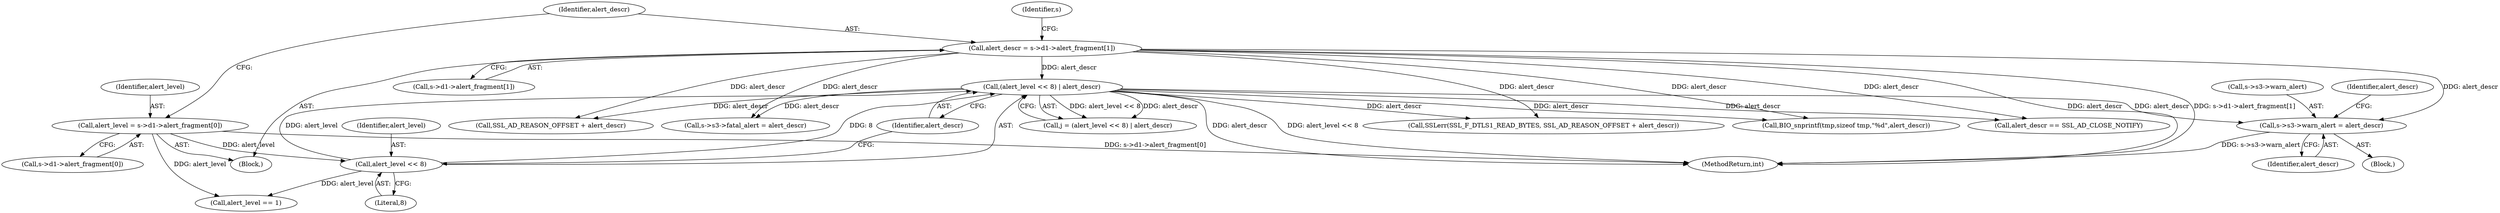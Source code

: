 digraph "0_openssl_103b171d8fc282ef435f8de9afbf7782e312961f_3@pointer" {
"1001121" [label="(Call,s->s3->warn_alert = alert_descr)"];
"1001037" [label="(Call,alert_descr = s->d1->alert_fragment[1])"];
"1001107" [label="(Call,(alert_level << 8) | alert_descr)"];
"1001108" [label="(Call,alert_level << 8)"];
"1001027" [label="(Call,alert_level = s->d1->alert_fragment[0])"];
"1001037" [label="(Call,alert_descr = s->d1->alert_fragment[1])"];
"1001039" [label="(Call,s->d1->alert_fragment[1])"];
"1001107" [label="(Call,(alert_level << 8) | alert_descr)"];
"1001238" [label="(Call,SSL_AD_REASON_OFFSET + alert_descr)"];
"1001028" [label="(Identifier,alert_level)"];
"1001025" [label="(Block,)"];
"1001111" [label="(Identifier,alert_descr)"];
"1001038" [label="(Identifier,alert_descr)"];
"1001236" [label="(Call,SSLerr(SSL_F_DTLS1_READ_BYTES, SSL_AD_REASON_OFFSET + alert_descr))"];
"1001122" [label="(Call,s->s3->warn_alert)"];
"1001027" [label="(Call,alert_level = s->d1->alert_fragment[0])"];
"1001127" [label="(Identifier,alert_descr)"];
"1001241" [label="(Call,BIO_snprintf(tmp,sizeof tmp,\"%d\",alert_descr))"];
"1001697" [label="(MethodReturn,int)"];
"1001121" [label="(Call,s->s3->warn_alert = alert_descr)"];
"1001120" [label="(Block,)"];
"1001108" [label="(Call,alert_level << 8)"];
"1001129" [label="(Call,alert_descr == SSL_AD_CLOSE_NOTIFY)"];
"1001110" [label="(Literal,8)"];
"1001049" [label="(Identifier,s)"];
"1001029" [label="(Call,s->d1->alert_fragment[0])"];
"1001117" [label="(Call,alert_level == 1)"];
"1001109" [label="(Identifier,alert_level)"];
"1001105" [label="(Call,j = (alert_level << 8) | alert_descr)"];
"1001130" [label="(Identifier,alert_descr)"];
"1001229" [label="(Call,s->s3->fatal_alert = alert_descr)"];
"1001121" -> "1001120"  [label="AST: "];
"1001121" -> "1001127"  [label="CFG: "];
"1001122" -> "1001121"  [label="AST: "];
"1001127" -> "1001121"  [label="AST: "];
"1001130" -> "1001121"  [label="CFG: "];
"1001121" -> "1001697"  [label="DDG: s->s3->warn_alert"];
"1001037" -> "1001121"  [label="DDG: alert_descr"];
"1001107" -> "1001121"  [label="DDG: alert_descr"];
"1001037" -> "1001025"  [label="AST: "];
"1001037" -> "1001039"  [label="CFG: "];
"1001038" -> "1001037"  [label="AST: "];
"1001039" -> "1001037"  [label="AST: "];
"1001049" -> "1001037"  [label="CFG: "];
"1001037" -> "1001697"  [label="DDG: alert_descr"];
"1001037" -> "1001697"  [label="DDG: s->d1->alert_fragment[1]"];
"1001037" -> "1001107"  [label="DDG: alert_descr"];
"1001037" -> "1001129"  [label="DDG: alert_descr"];
"1001037" -> "1001229"  [label="DDG: alert_descr"];
"1001037" -> "1001236"  [label="DDG: alert_descr"];
"1001037" -> "1001238"  [label="DDG: alert_descr"];
"1001037" -> "1001241"  [label="DDG: alert_descr"];
"1001107" -> "1001105"  [label="AST: "];
"1001107" -> "1001111"  [label="CFG: "];
"1001108" -> "1001107"  [label="AST: "];
"1001111" -> "1001107"  [label="AST: "];
"1001105" -> "1001107"  [label="CFG: "];
"1001107" -> "1001697"  [label="DDG: alert_level << 8"];
"1001107" -> "1001697"  [label="DDG: alert_descr"];
"1001107" -> "1001105"  [label="DDG: alert_level << 8"];
"1001107" -> "1001105"  [label="DDG: alert_descr"];
"1001108" -> "1001107"  [label="DDG: alert_level"];
"1001108" -> "1001107"  [label="DDG: 8"];
"1001107" -> "1001129"  [label="DDG: alert_descr"];
"1001107" -> "1001229"  [label="DDG: alert_descr"];
"1001107" -> "1001236"  [label="DDG: alert_descr"];
"1001107" -> "1001238"  [label="DDG: alert_descr"];
"1001107" -> "1001241"  [label="DDG: alert_descr"];
"1001108" -> "1001110"  [label="CFG: "];
"1001109" -> "1001108"  [label="AST: "];
"1001110" -> "1001108"  [label="AST: "];
"1001111" -> "1001108"  [label="CFG: "];
"1001027" -> "1001108"  [label="DDG: alert_level"];
"1001108" -> "1001117"  [label="DDG: alert_level"];
"1001027" -> "1001025"  [label="AST: "];
"1001027" -> "1001029"  [label="CFG: "];
"1001028" -> "1001027"  [label="AST: "];
"1001029" -> "1001027"  [label="AST: "];
"1001038" -> "1001027"  [label="CFG: "];
"1001027" -> "1001697"  [label="DDG: s->d1->alert_fragment[0]"];
"1001027" -> "1001117"  [label="DDG: alert_level"];
}
